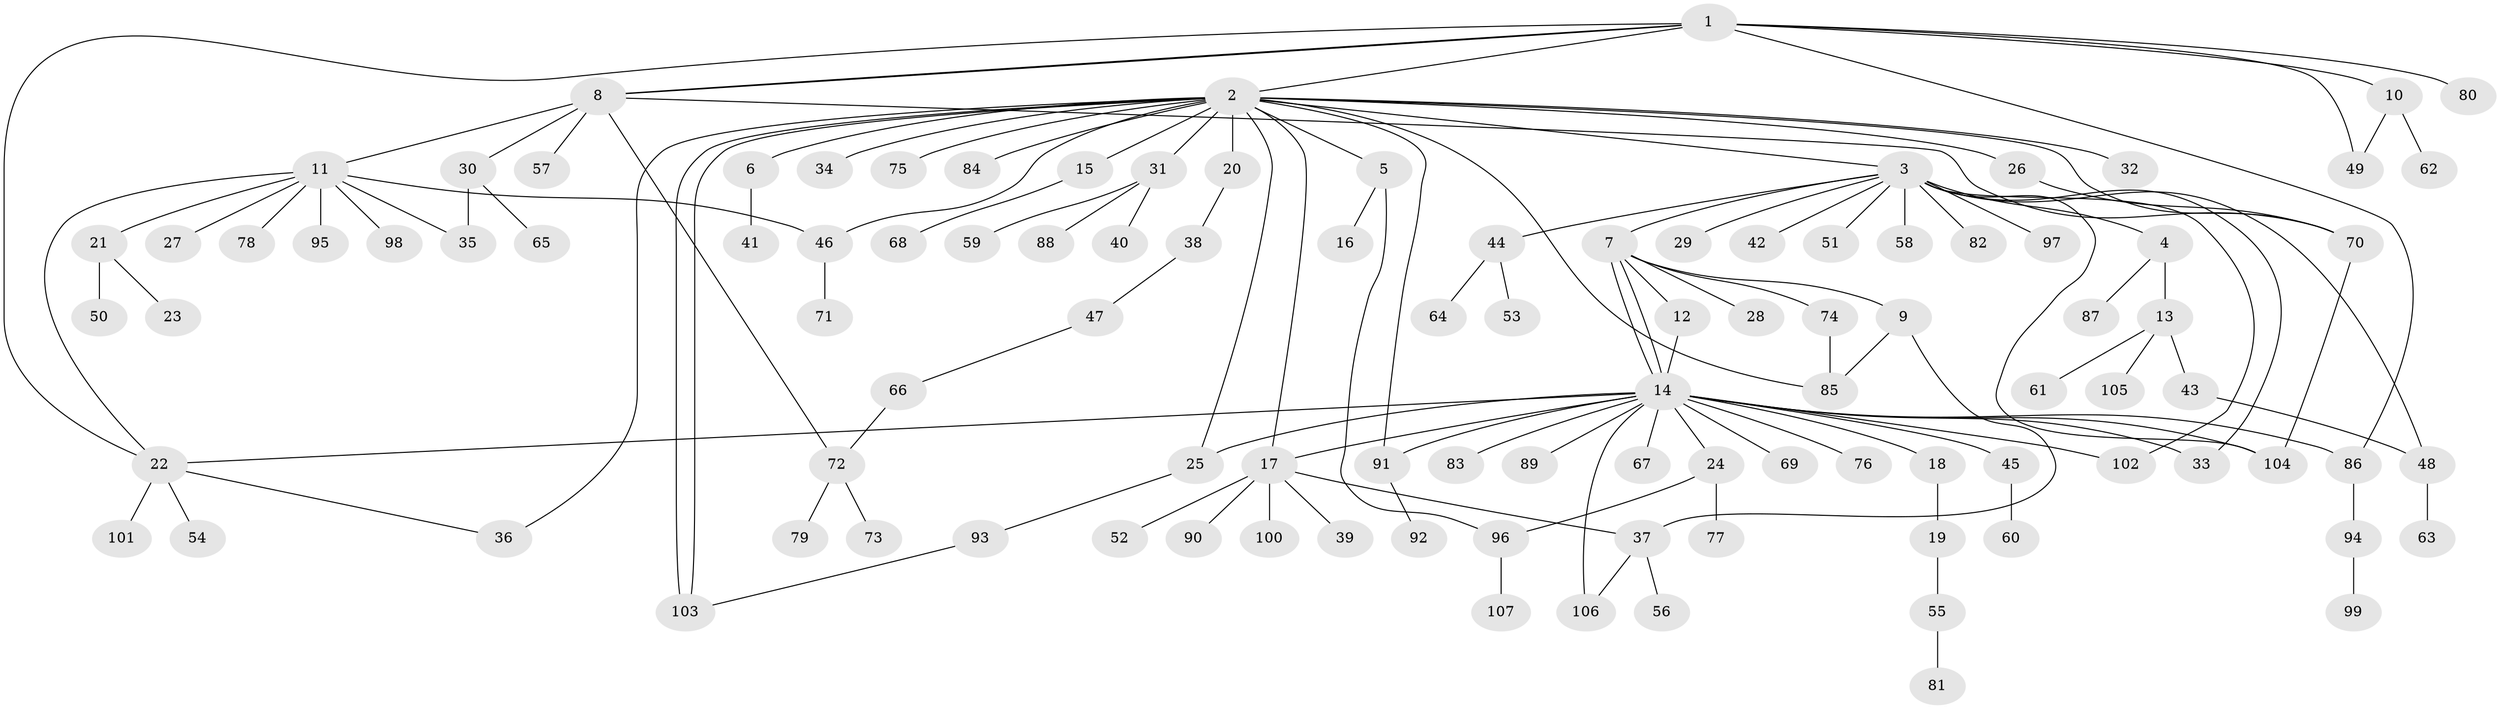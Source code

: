 // Generated by graph-tools (version 1.1) at 2025/11/02/27/25 16:11:10]
// undirected, 107 vertices, 134 edges
graph export_dot {
graph [start="1"]
  node [color=gray90,style=filled];
  1;
  2;
  3;
  4;
  5;
  6;
  7;
  8;
  9;
  10;
  11;
  12;
  13;
  14;
  15;
  16;
  17;
  18;
  19;
  20;
  21;
  22;
  23;
  24;
  25;
  26;
  27;
  28;
  29;
  30;
  31;
  32;
  33;
  34;
  35;
  36;
  37;
  38;
  39;
  40;
  41;
  42;
  43;
  44;
  45;
  46;
  47;
  48;
  49;
  50;
  51;
  52;
  53;
  54;
  55;
  56;
  57;
  58;
  59;
  60;
  61;
  62;
  63;
  64;
  65;
  66;
  67;
  68;
  69;
  70;
  71;
  72;
  73;
  74;
  75;
  76;
  77;
  78;
  79;
  80;
  81;
  82;
  83;
  84;
  85;
  86;
  87;
  88;
  89;
  90;
  91;
  92;
  93;
  94;
  95;
  96;
  97;
  98;
  99;
  100;
  101;
  102;
  103;
  104;
  105;
  106;
  107;
  1 -- 2;
  1 -- 8;
  1 -- 8;
  1 -- 10;
  1 -- 22;
  1 -- 49;
  1 -- 80;
  1 -- 86;
  2 -- 3;
  2 -- 5;
  2 -- 6;
  2 -- 15;
  2 -- 17;
  2 -- 20;
  2 -- 25;
  2 -- 26;
  2 -- 31;
  2 -- 32;
  2 -- 34;
  2 -- 36;
  2 -- 46;
  2 -- 70;
  2 -- 75;
  2 -- 84;
  2 -- 85;
  2 -- 91;
  2 -- 103;
  2 -- 103;
  3 -- 4;
  3 -- 7;
  3 -- 29;
  3 -- 33;
  3 -- 42;
  3 -- 44;
  3 -- 48;
  3 -- 51;
  3 -- 58;
  3 -- 82;
  3 -- 97;
  3 -- 102;
  3 -- 104;
  4 -- 13;
  4 -- 87;
  5 -- 16;
  5 -- 96;
  6 -- 41;
  7 -- 9;
  7 -- 12;
  7 -- 14;
  7 -- 14;
  7 -- 28;
  7 -- 74;
  8 -- 11;
  8 -- 30;
  8 -- 57;
  8 -- 70;
  8 -- 72;
  9 -- 37;
  9 -- 85;
  10 -- 49;
  10 -- 62;
  11 -- 21;
  11 -- 22;
  11 -- 27;
  11 -- 35;
  11 -- 46;
  11 -- 78;
  11 -- 95;
  11 -- 98;
  12 -- 14;
  13 -- 43;
  13 -- 61;
  13 -- 105;
  14 -- 17;
  14 -- 18;
  14 -- 22;
  14 -- 24;
  14 -- 25;
  14 -- 33;
  14 -- 45;
  14 -- 67;
  14 -- 69;
  14 -- 76;
  14 -- 83;
  14 -- 86;
  14 -- 89;
  14 -- 91;
  14 -- 102;
  14 -- 104;
  14 -- 106;
  15 -- 68;
  17 -- 37;
  17 -- 39;
  17 -- 52;
  17 -- 90;
  17 -- 100;
  18 -- 19;
  19 -- 55;
  20 -- 38;
  21 -- 23;
  21 -- 50;
  22 -- 36;
  22 -- 54;
  22 -- 101;
  24 -- 77;
  24 -- 96;
  25 -- 93;
  26 -- 70;
  30 -- 35;
  30 -- 65;
  31 -- 40;
  31 -- 59;
  31 -- 88;
  37 -- 56;
  37 -- 106;
  38 -- 47;
  43 -- 48;
  44 -- 53;
  44 -- 64;
  45 -- 60;
  46 -- 71;
  47 -- 66;
  48 -- 63;
  55 -- 81;
  66 -- 72;
  70 -- 104;
  72 -- 73;
  72 -- 79;
  74 -- 85;
  86 -- 94;
  91 -- 92;
  93 -- 103;
  94 -- 99;
  96 -- 107;
}
